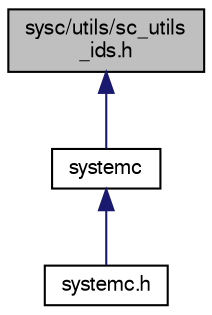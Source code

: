 digraph "sysc/utils/sc_utils_ids.h"
{
  edge [fontname="FreeSans",fontsize="10",labelfontname="FreeSans",labelfontsize="10"];
  node [fontname="FreeSans",fontsize="10",shape=record];
  Node1 [label="sysc/utils/sc_utils\l_ids.h",height=0.2,width=0.4,color="black", fillcolor="grey75", style="filled", fontcolor="black"];
  Node1 -> Node2 [dir="back",color="midnightblue",fontsize="10",style="solid",fontname="FreeSans"];
  Node2 [label="systemc",height=0.2,width=0.4,color="black", fillcolor="white", style="filled",URL="$a00401.html"];
  Node2 -> Node3 [dir="back",color="midnightblue",fontsize="10",style="solid",fontname="FreeSans"];
  Node3 [label="systemc.h",height=0.2,width=0.4,color="black", fillcolor="white", style="filled",URL="$a00404.html"];
}

